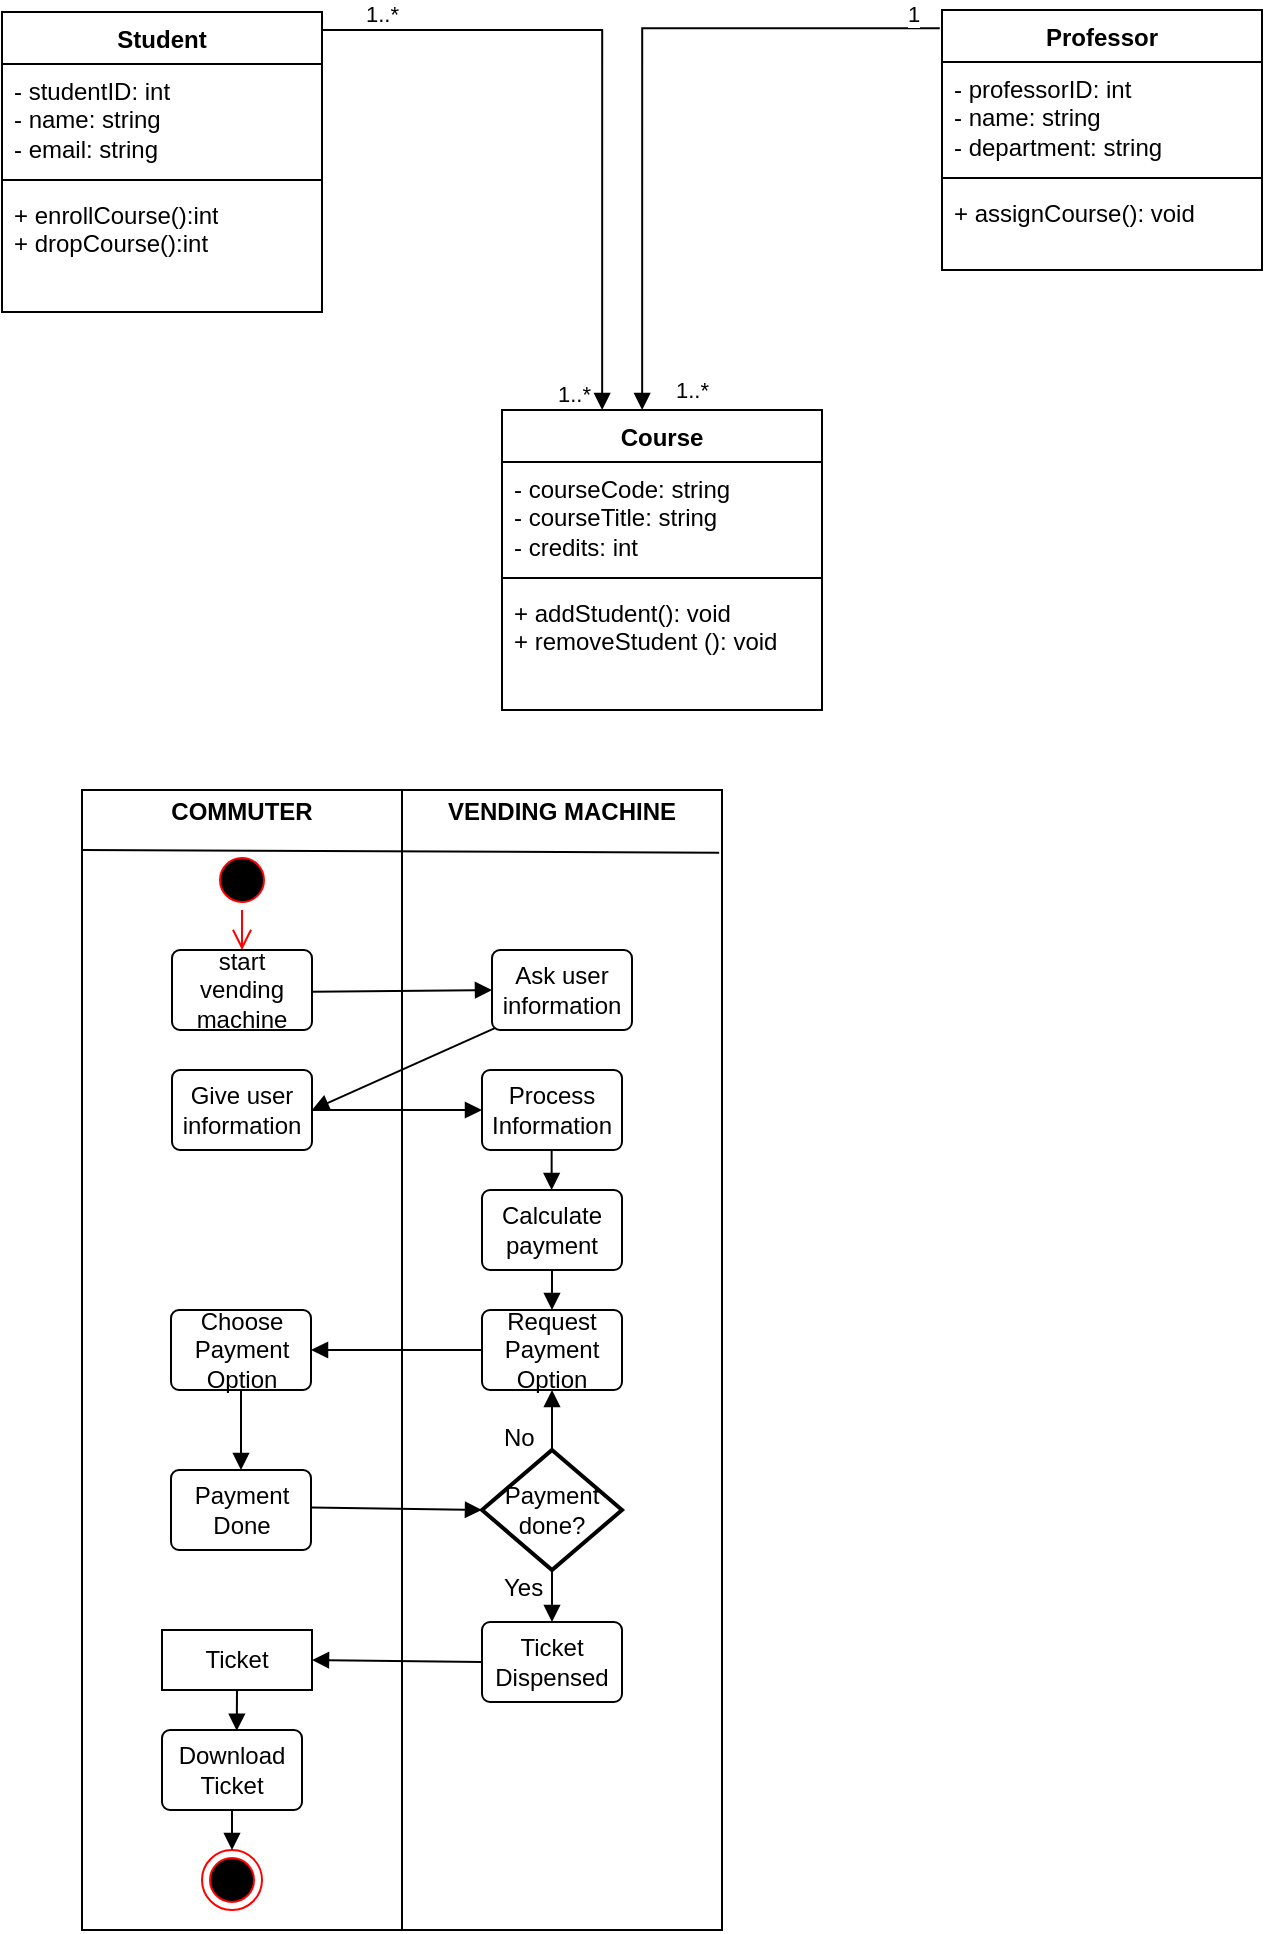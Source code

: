 <mxfile version="24.7.12">
  <diagram name="Page-1" id="YSWBrs7sO2cTLeiLAjhf">
    <mxGraphModel grid="1" page="1" gridSize="10" guides="1" tooltips="1" connect="1" arrows="1" fold="1" pageScale="1" pageWidth="850" pageHeight="1100" math="0" shadow="0">
      <root>
        <mxCell id="0" />
        <mxCell id="1" parent="0" />
        <mxCell id="gEqKc2YZkeKMVcWGpaLb-1" value="Student" style="swimlane;fontStyle=1;align=center;verticalAlign=top;childLayout=stackLayout;horizontal=1;startSize=26;horizontalStack=0;resizeParent=1;resizeParentMax=0;resizeLast=0;collapsible=1;marginBottom=0;whiteSpace=wrap;html=1;" vertex="1" parent="1">
          <mxGeometry x="50" y="81" width="160" height="150" as="geometry" />
        </mxCell>
        <mxCell id="gEqKc2YZkeKMVcWGpaLb-2" value="- studentID: int&lt;div&gt;- name: string&lt;/div&gt;&lt;div&gt;- email: string&lt;/div&gt;" style="text;strokeColor=none;fillColor=none;align=left;verticalAlign=top;spacingLeft=4;spacingRight=4;overflow=hidden;rotatable=0;points=[[0,0.5],[1,0.5]];portConstraint=eastwest;whiteSpace=wrap;html=1;" vertex="1" parent="gEqKc2YZkeKMVcWGpaLb-1">
          <mxGeometry y="26" width="160" height="54" as="geometry" />
        </mxCell>
        <mxCell id="gEqKc2YZkeKMVcWGpaLb-3" value="" style="line;strokeWidth=1;fillColor=none;align=left;verticalAlign=middle;spacingTop=-1;spacingLeft=3;spacingRight=3;rotatable=0;labelPosition=right;points=[];portConstraint=eastwest;strokeColor=inherit;" vertex="1" parent="gEqKc2YZkeKMVcWGpaLb-1">
          <mxGeometry y="80" width="160" height="8" as="geometry" />
        </mxCell>
        <mxCell id="gEqKc2YZkeKMVcWGpaLb-4" value="+ enrollCourse():int&lt;div&gt;+ dropCourse():int&lt;/div&gt;" style="text;strokeColor=none;fillColor=none;align=left;verticalAlign=top;spacingLeft=4;spacingRight=4;overflow=hidden;rotatable=0;points=[[0,0.5],[1,0.5]];portConstraint=eastwest;whiteSpace=wrap;html=1;" vertex="1" parent="gEqKc2YZkeKMVcWGpaLb-1">
          <mxGeometry y="88" width="160" height="62" as="geometry" />
        </mxCell>
        <mxCell id="gEqKc2YZkeKMVcWGpaLb-5" value="Course" style="swimlane;fontStyle=1;align=center;verticalAlign=top;childLayout=stackLayout;horizontal=1;startSize=26;horizontalStack=0;resizeParent=1;resizeParentMax=0;resizeLast=0;collapsible=1;marginBottom=0;whiteSpace=wrap;html=1;" vertex="1" parent="1">
          <mxGeometry x="300" y="280" width="160" height="150" as="geometry" />
        </mxCell>
        <mxCell id="gEqKc2YZkeKMVcWGpaLb-6" value="- courseCode: string&lt;div&gt;- courseTitle: string&lt;/div&gt;&lt;div&gt;- credits: int&lt;/div&gt;" style="text;strokeColor=none;fillColor=none;align=left;verticalAlign=top;spacingLeft=4;spacingRight=4;overflow=hidden;rotatable=0;points=[[0,0.5],[1,0.5]];portConstraint=eastwest;whiteSpace=wrap;html=1;" vertex="1" parent="gEqKc2YZkeKMVcWGpaLb-5">
          <mxGeometry y="26" width="160" height="54" as="geometry" />
        </mxCell>
        <mxCell id="gEqKc2YZkeKMVcWGpaLb-7" value="" style="line;strokeWidth=1;fillColor=none;align=left;verticalAlign=middle;spacingTop=-1;spacingLeft=3;spacingRight=3;rotatable=0;labelPosition=right;points=[];portConstraint=eastwest;strokeColor=inherit;" vertex="1" parent="gEqKc2YZkeKMVcWGpaLb-5">
          <mxGeometry y="80" width="160" height="8" as="geometry" />
        </mxCell>
        <mxCell id="gEqKc2YZkeKMVcWGpaLb-8" value="+ addStudent(): void&lt;div&gt;+ removeStudent (): void&lt;/div&gt;" style="text;strokeColor=none;fillColor=none;align=left;verticalAlign=top;spacingLeft=4;spacingRight=4;overflow=hidden;rotatable=0;points=[[0,0.5],[1,0.5]];portConstraint=eastwest;whiteSpace=wrap;html=1;" vertex="1" parent="gEqKc2YZkeKMVcWGpaLb-5">
          <mxGeometry y="88" width="160" height="62" as="geometry" />
        </mxCell>
        <mxCell id="gEqKc2YZkeKMVcWGpaLb-9" value="Professor" style="swimlane;fontStyle=1;align=center;verticalAlign=top;childLayout=stackLayout;horizontal=1;startSize=26;horizontalStack=0;resizeParent=1;resizeParentMax=0;resizeLast=0;collapsible=1;marginBottom=0;whiteSpace=wrap;html=1;" vertex="1" parent="1">
          <mxGeometry x="520" y="80" width="160" height="130" as="geometry" />
        </mxCell>
        <mxCell id="gEqKc2YZkeKMVcWGpaLb-10" value="- professorID: int&lt;div&gt;- name: string&lt;/div&gt;&lt;div&gt;- department: string&lt;/div&gt;&lt;div&gt;&lt;br&gt;&lt;/div&gt;" style="text;strokeColor=none;fillColor=none;align=left;verticalAlign=top;spacingLeft=4;spacingRight=4;overflow=hidden;rotatable=0;points=[[0,0.5],[1,0.5]];portConstraint=eastwest;whiteSpace=wrap;html=1;" vertex="1" parent="gEqKc2YZkeKMVcWGpaLb-9">
          <mxGeometry y="26" width="160" height="54" as="geometry" />
        </mxCell>
        <mxCell id="gEqKc2YZkeKMVcWGpaLb-11" value="" style="line;strokeWidth=1;fillColor=none;align=left;verticalAlign=middle;spacingTop=-1;spacingLeft=3;spacingRight=3;rotatable=0;labelPosition=right;points=[];portConstraint=eastwest;strokeColor=inherit;" vertex="1" parent="gEqKc2YZkeKMVcWGpaLb-9">
          <mxGeometry y="80" width="160" height="8" as="geometry" />
        </mxCell>
        <mxCell id="gEqKc2YZkeKMVcWGpaLb-12" value="+ assignCourse(): void" style="text;strokeColor=none;fillColor=none;align=left;verticalAlign=top;spacingLeft=4;spacingRight=4;overflow=hidden;rotatable=0;points=[[0,0.5],[1,0.5]];portConstraint=eastwest;whiteSpace=wrap;html=1;" vertex="1" parent="gEqKc2YZkeKMVcWGpaLb-9">
          <mxGeometry y="88" width="160" height="42" as="geometry" />
        </mxCell>
        <mxCell id="gEqKc2YZkeKMVcWGpaLb-14" value="" style="endArrow=block;endFill=1;html=1;edgeStyle=orthogonalEdgeStyle;align=left;verticalAlign=top;rounded=0;exitX=1.007;exitY=0.15;exitDx=0;exitDy=0;exitPerimeter=0;entryX=0.313;entryY=0;entryDx=0;entryDy=0;entryPerimeter=0;" edge="1" parent="1" target="gEqKc2YZkeKMVcWGpaLb-5">
          <mxGeometry x="-1" relative="1" as="geometry">
            <mxPoint x="210.03" y="83.48" as="sourcePoint" />
            <mxPoint x="360.67" y="258.63" as="targetPoint" />
            <Array as="points">
              <mxPoint x="210" y="90" />
              <mxPoint x="350" y="90" />
            </Array>
            <mxPoint as="offset" />
          </mxGeometry>
        </mxCell>
        <mxCell id="gEqKc2YZkeKMVcWGpaLb-15" value="1..*" style="edgeLabel;resizable=0;html=1;align=left;verticalAlign=bottom;" connectable="0" vertex="1" parent="gEqKc2YZkeKMVcWGpaLb-14">
          <mxGeometry x="-1" relative="1" as="geometry">
            <mxPoint x="20" y="7" as="offset" />
          </mxGeometry>
        </mxCell>
        <mxCell id="gEqKc2YZkeKMVcWGpaLb-16" value="" style="endArrow=block;endFill=1;html=1;edgeStyle=orthogonalEdgeStyle;align=left;verticalAlign=top;rounded=0;exitX=-0.007;exitY=0.07;exitDx=0;exitDy=0;exitPerimeter=0;entryX=0.438;entryY=0;entryDx=0;entryDy=0;entryPerimeter=0;" edge="1" parent="1" source="gEqKc2YZkeKMVcWGpaLb-9" target="gEqKc2YZkeKMVcWGpaLb-5">
          <mxGeometry x="-0.84" y="11" relative="1" as="geometry">
            <mxPoint x="490" y="90" as="sourcePoint" />
            <mxPoint x="370" y="260" as="targetPoint" />
            <Array as="points">
              <mxPoint x="370" y="89" />
            </Array>
            <mxPoint as="offset" />
          </mxGeometry>
        </mxCell>
        <mxCell id="gEqKc2YZkeKMVcWGpaLb-17" value="1" style="edgeLabel;resizable=0;html=1;align=left;verticalAlign=bottom;" connectable="0" vertex="1" parent="gEqKc2YZkeKMVcWGpaLb-16">
          <mxGeometry x="-1" relative="1" as="geometry">
            <mxPoint x="-18" y="1" as="offset" />
          </mxGeometry>
        </mxCell>
        <mxCell id="gEqKc2YZkeKMVcWGpaLb-21" value="1..*" style="edgeLabel;resizable=0;html=1;align=left;verticalAlign=bottom;" connectable="0" vertex="1" parent="1">
          <mxGeometry x="330" y="280.0" as="geometry">
            <mxPoint x="-4" as="offset" />
          </mxGeometry>
        </mxCell>
        <mxCell id="gEqKc2YZkeKMVcWGpaLb-22" value="1..*" style="edgeLabel;resizable=0;html=1;align=left;verticalAlign=bottom;" connectable="0" vertex="1" parent="1">
          <mxGeometry x="380" y="290.0" as="geometry">
            <mxPoint x="5" y="-12" as="offset" />
          </mxGeometry>
        </mxCell>
        <mxCell id="f_B1khLp_I1XQz9UkXei-1" value="&lt;p style=&quot;margin:0px;margin-top:4px;text-align:center;&quot;&gt;&lt;b&gt;COMMUTER&lt;/b&gt;&lt;/p&gt;" style="verticalAlign=top;align=left;overflow=fill;html=1;whiteSpace=wrap;" vertex="1" parent="1">
          <mxGeometry x="90" y="470" width="160" height="570" as="geometry" />
        </mxCell>
        <mxCell id="f_B1khLp_I1XQz9UkXei-2" value="" style="ellipse;html=1;shape=startState;fillColor=#000000;strokeColor=#ff0000;" vertex="1" parent="1">
          <mxGeometry x="155" y="500" width="30" height="30" as="geometry" />
        </mxCell>
        <mxCell id="f_B1khLp_I1XQz9UkXei-3" value="" style="edgeStyle=orthogonalEdgeStyle;html=1;verticalAlign=bottom;endArrow=open;endSize=8;strokeColor=#ff0000;rounded=0;" edge="1" parent="1" source="f_B1khLp_I1XQz9UkXei-2">
          <mxGeometry relative="1" as="geometry">
            <mxPoint x="170" y="550" as="targetPoint" />
          </mxGeometry>
        </mxCell>
        <mxCell id="f_B1khLp_I1XQz9UkXei-4" value="start vending machine" style="rounded=1;arcSize=10;whiteSpace=wrap;html=1;align=center;" vertex="1" parent="1">
          <mxGeometry x="135" y="550" width="70" height="40" as="geometry" />
        </mxCell>
        <mxCell id="f_B1khLp_I1XQz9UkXei-5" value="&lt;p style=&quot;margin:0px;margin-top:4px;text-align:center;&quot;&gt;&lt;b&gt;VENDING MACHINE&lt;/b&gt;&lt;/p&gt;" style="verticalAlign=top;align=left;overflow=fill;html=1;whiteSpace=wrap;" vertex="1" parent="1">
          <mxGeometry x="250" y="470" width="160" height="570" as="geometry" />
        </mxCell>
        <mxCell id="f_B1khLp_I1XQz9UkXei-6" value="" style="endArrow=none;html=1;rounded=0;entryX=0.991;entryY=0.151;entryDx=0;entryDy=0;entryPerimeter=0;" edge="1" parent="1">
          <mxGeometry relative="1" as="geometry">
            <mxPoint x="90" y="500" as="sourcePoint" />
            <mxPoint x="408.56" y="501.34" as="targetPoint" />
          </mxGeometry>
        </mxCell>
        <mxCell id="f_B1khLp_I1XQz9UkXei-7" value="Ask user information" style="rounded=1;arcSize=10;whiteSpace=wrap;html=1;align=center;" vertex="1" parent="1">
          <mxGeometry x="295" y="550" width="70" height="40" as="geometry" />
        </mxCell>
        <mxCell id="f_B1khLp_I1XQz9UkXei-8" value="Process Information" style="rounded=1;arcSize=10;whiteSpace=wrap;html=1;align=center;" vertex="1" parent="1">
          <mxGeometry x="290" y="610" width="70" height="40" as="geometry" />
        </mxCell>
        <mxCell id="f_B1khLp_I1XQz9UkXei-9" value="Request Payment Option" style="rounded=1;arcSize=10;whiteSpace=wrap;html=1;align=center;" vertex="1" parent="1">
          <mxGeometry x="290" y="730" width="70" height="40" as="geometry" />
        </mxCell>
        <mxCell id="f_B1khLp_I1XQz9UkXei-10" value="Choose Payment Option" style="rounded=1;arcSize=10;whiteSpace=wrap;html=1;align=center;" vertex="1" parent="1">
          <mxGeometry x="134.5" y="730" width="70" height="40" as="geometry" />
        </mxCell>
        <mxCell id="f_B1khLp_I1XQz9UkXei-11" value="" style="html=1;verticalAlign=bottom;endArrow=block;curved=0;rounded=0;entryX=1;entryY=0.5;entryDx=0;entryDy=0;exitX=0;exitY=0.5;exitDx=0;exitDy=0;" edge="1" parent="1" source="f_B1khLp_I1XQz9UkXei-9" target="f_B1khLp_I1XQz9UkXei-10">
          <mxGeometry width="80" relative="1" as="geometry">
            <mxPoint x="215" y="599.84" as="sourcePoint" />
            <mxPoint x="300" y="600" as="targetPoint" />
          </mxGeometry>
        </mxCell>
        <mxCell id="f_B1khLp_I1XQz9UkXei-12" value="" style="html=1;verticalAlign=bottom;endArrow=block;curved=0;rounded=0;exitX=0.5;exitY=1;exitDx=0;exitDy=0;entryX=0.5;entryY=0;entryDx=0;entryDy=0;" edge="1" parent="1" source="f_B1khLp_I1XQz9UkXei-25" target="f_B1khLp_I1XQz9UkXei-9">
          <mxGeometry width="80" relative="1" as="geometry">
            <mxPoint x="335" y="620" as="sourcePoint" />
            <mxPoint x="335" y="640" as="targetPoint" />
          </mxGeometry>
        </mxCell>
        <mxCell id="f_B1khLp_I1XQz9UkXei-13" value="Payment Done" style="rounded=1;arcSize=10;whiteSpace=wrap;html=1;align=center;" vertex="1" parent="1">
          <mxGeometry x="134.5" y="810" width="70" height="40" as="geometry" />
        </mxCell>
        <mxCell id="f_B1khLp_I1XQz9UkXei-14" value="" style="html=1;verticalAlign=bottom;endArrow=block;curved=0;rounded=0;entryX=0.5;entryY=0;entryDx=0;entryDy=0;exitX=0.5;exitY=1;exitDx=0;exitDy=0;" edge="1" parent="1" source="f_B1khLp_I1XQz9UkXei-10" target="f_B1khLp_I1XQz9UkXei-13">
          <mxGeometry width="80" relative="1" as="geometry">
            <mxPoint x="300" y="730" as="sourcePoint" />
            <mxPoint x="215" y="730" as="targetPoint" />
          </mxGeometry>
        </mxCell>
        <mxCell id="f_B1khLp_I1XQz9UkXei-15" value="Ticket Dispensed" style="rounded=1;arcSize=10;whiteSpace=wrap;html=1;align=center;" vertex="1" parent="1">
          <mxGeometry x="290" y="886" width="70" height="40" as="geometry" />
        </mxCell>
        <mxCell id="f_B1khLp_I1XQz9UkXei-16" value="Ticket" style="html=1;whiteSpace=wrap;" vertex="1" parent="1">
          <mxGeometry x="130" y="890" width="75" height="30" as="geometry" />
        </mxCell>
        <mxCell id="f_B1khLp_I1XQz9UkXei-17" value="" style="html=1;verticalAlign=bottom;endArrow=block;curved=0;rounded=0;entryX=1;entryY=0.5;entryDx=0;entryDy=0;exitX=0;exitY=0.5;exitDx=0;exitDy=0;" edge="1" parent="1" source="f_B1khLp_I1XQz9UkXei-15" target="f_B1khLp_I1XQz9UkXei-16">
          <mxGeometry width="80" relative="1" as="geometry">
            <mxPoint x="215" y="740" as="sourcePoint" />
            <mxPoint x="301" y="805" as="targetPoint" />
          </mxGeometry>
        </mxCell>
        <mxCell id="f_B1khLp_I1XQz9UkXei-18" value="" style="ellipse;html=1;shape=endState;fillColor=#000000;strokeColor=#ff0000;" vertex="1" parent="1">
          <mxGeometry x="150" y="1000" width="30" height="30" as="geometry" />
        </mxCell>
        <mxCell id="f_B1khLp_I1XQz9UkXei-19" value="" style="html=1;verticalAlign=bottom;endArrow=block;curved=0;rounded=0;exitX=0.5;exitY=1;exitDx=0;exitDy=0;" edge="1" parent="1" source="f_B1khLp_I1XQz9UkXei-33" target="f_B1khLp_I1XQz9UkXei-18">
          <mxGeometry width="80" relative="1" as="geometry">
            <mxPoint x="300" y="860" as="sourcePoint" />
            <mxPoint x="215" y="860" as="targetPoint" />
          </mxGeometry>
        </mxCell>
        <mxCell id="f_B1khLp_I1XQz9UkXei-20" value="" style="html=1;verticalAlign=bottom;endArrow=block;curved=0;rounded=0;exitX=0.999;exitY=0.469;exitDx=0;exitDy=0;entryX=0;entryY=0.5;entryDx=0;entryDy=0;exitPerimeter=0;entryPerimeter=0;" edge="1" parent="1" source="f_B1khLp_I1XQz9UkXei-13" target="f_B1khLp_I1XQz9UkXei-27">
          <mxGeometry width="80" relative="1" as="geometry">
            <mxPoint x="334.71" y="730" as="sourcePoint" />
            <mxPoint x="325.298" y="890" as="targetPoint" />
          </mxGeometry>
        </mxCell>
        <mxCell id="f_B1khLp_I1XQz9UkXei-21" value="" style="html=1;verticalAlign=bottom;endArrow=block;curved=0;rounded=0;exitX=1;exitY=0.523;exitDx=0;exitDy=0;exitPerimeter=0;entryX=0;entryY=0.5;entryDx=0;entryDy=0;" edge="1" parent="1" source="f_B1khLp_I1XQz9UkXei-4" target="f_B1khLp_I1XQz9UkXei-7">
          <mxGeometry width="80" relative="1" as="geometry">
            <mxPoint x="340" y="620" as="sourcePoint" />
            <mxPoint x="290" y="588" as="targetPoint" />
          </mxGeometry>
        </mxCell>
        <mxCell id="f_B1khLp_I1XQz9UkXei-22" value="Give user information" style="rounded=1;arcSize=10;whiteSpace=wrap;html=1;align=center;" vertex="1" parent="1">
          <mxGeometry x="135" y="610" width="70" height="40" as="geometry" />
        </mxCell>
        <mxCell id="f_B1khLp_I1XQz9UkXei-23" value="" style="html=1;verticalAlign=bottom;endArrow=block;curved=0;rounded=0;exitX=0.021;exitY=0.976;exitDx=0;exitDy=0;entryX=1;entryY=0.5;entryDx=0;entryDy=0;exitPerimeter=0;" edge="1" parent="1" source="f_B1khLp_I1XQz9UkXei-7" target="f_B1khLp_I1XQz9UkXei-22">
          <mxGeometry width="80" relative="1" as="geometry">
            <mxPoint x="212" y="598" as="sourcePoint" />
            <mxPoint x="305" y="600" as="targetPoint" />
          </mxGeometry>
        </mxCell>
        <mxCell id="f_B1khLp_I1XQz9UkXei-24" value="" style="html=1;verticalAlign=bottom;endArrow=block;curved=0;rounded=0;exitX=1;exitY=0.5;exitDx=0;exitDy=0;entryX=0;entryY=0.5;entryDx=0;entryDy=0;" edge="1" parent="1" source="f_B1khLp_I1XQz9UkXei-22" target="f_B1khLp_I1XQz9UkXei-8">
          <mxGeometry width="80" relative="1" as="geometry">
            <mxPoint x="305" y="620" as="sourcePoint" />
            <mxPoint x="215" y="660" as="targetPoint" />
          </mxGeometry>
        </mxCell>
        <mxCell id="f_B1khLp_I1XQz9UkXei-25" value="Calculate payment" style="rounded=1;arcSize=10;whiteSpace=wrap;html=1;align=center;" vertex="1" parent="1">
          <mxGeometry x="290" y="670" width="70" height="40" as="geometry" />
        </mxCell>
        <mxCell id="f_B1khLp_I1XQz9UkXei-26" value="" style="html=1;verticalAlign=bottom;endArrow=block;curved=0;rounded=0;exitX=0.5;exitY=1;exitDx=0;exitDy=0;entryX=0.5;entryY=0;entryDx=0;entryDy=0;" edge="1" parent="1">
          <mxGeometry width="80" relative="1" as="geometry">
            <mxPoint x="324.82" y="650" as="sourcePoint" />
            <mxPoint x="324.82" y="670" as="targetPoint" />
          </mxGeometry>
        </mxCell>
        <mxCell id="f_B1khLp_I1XQz9UkXei-27" value="Payment done?" style="strokeWidth=2;html=1;shape=mxgraph.flowchart.decision;whiteSpace=wrap;" vertex="1" parent="1">
          <mxGeometry x="290" y="800" width="70" height="60" as="geometry" />
        </mxCell>
        <mxCell id="f_B1khLp_I1XQz9UkXei-28" value="" style="html=1;verticalAlign=bottom;endArrow=block;curved=0;rounded=0;exitX=0.5;exitY=1;exitDx=0;exitDy=0;entryX=0.5;entryY=0;entryDx=0;entryDy=0;exitPerimeter=0;" edge="1" parent="1" source="f_B1khLp_I1XQz9UkXei-27" target="f_B1khLp_I1XQz9UkXei-15">
          <mxGeometry width="80" relative="1" as="geometry">
            <mxPoint x="215" y="829" as="sourcePoint" />
            <mxPoint x="300" y="830" as="targetPoint" />
          </mxGeometry>
        </mxCell>
        <mxCell id="f_B1khLp_I1XQz9UkXei-29" value="" style="html=1;verticalAlign=bottom;endArrow=block;curved=0;rounded=0;exitX=0.5;exitY=0;exitDx=0;exitDy=0;entryX=0.5;entryY=1;entryDx=0;entryDy=0;exitPerimeter=0;" edge="1" parent="1" source="f_B1khLp_I1XQz9UkXei-27" target="f_B1khLp_I1XQz9UkXei-9">
          <mxGeometry width="80" relative="1" as="geometry">
            <mxPoint x="335" y="860" as="sourcePoint" />
            <mxPoint x="335" y="875" as="targetPoint" />
          </mxGeometry>
        </mxCell>
        <mxCell id="f_B1khLp_I1XQz9UkXei-30" value="Yes" style="text;strokeColor=none;fillColor=none;spacingLeft=4;spacingRight=4;overflow=hidden;rotatable=0;points=[[0,0.5],[1,0.5]];portConstraint=eastwest;fontSize=12;whiteSpace=wrap;html=1;" vertex="1" parent="1">
          <mxGeometry x="295" y="855" width="30" height="20" as="geometry" />
        </mxCell>
        <mxCell id="f_B1khLp_I1XQz9UkXei-31" value="No" style="text;strokeColor=none;fillColor=none;spacingLeft=4;spacingRight=4;overflow=hidden;rotatable=0;points=[[0,0.5],[1,0.5]];portConstraint=eastwest;fontSize=12;whiteSpace=wrap;html=1;" vertex="1" parent="1">
          <mxGeometry x="295" y="780" width="30" height="20" as="geometry" />
        </mxCell>
        <mxCell id="f_B1khLp_I1XQz9UkXei-32" value="" style="html=1;verticalAlign=bottom;endArrow=block;curved=0;rounded=0;exitX=0.5;exitY=1;exitDx=0;exitDy=0;entryX=0.534;entryY=0.01;entryDx=0;entryDy=0;entryPerimeter=0;" edge="1" parent="1" source="f_B1khLp_I1XQz9UkXei-16" target="f_B1khLp_I1XQz9UkXei-33">
          <mxGeometry width="80" relative="1" as="geometry">
            <mxPoint x="168" y="905" as="sourcePoint" />
            <mxPoint x="168" y="970" as="targetPoint" />
          </mxGeometry>
        </mxCell>
        <mxCell id="f_B1khLp_I1XQz9UkXei-33" value="Download Ticket" style="rounded=1;arcSize=10;whiteSpace=wrap;html=1;align=center;" vertex="1" parent="1">
          <mxGeometry x="130" y="940" width="70" height="40" as="geometry" />
        </mxCell>
      </root>
    </mxGraphModel>
  </diagram>
</mxfile>
